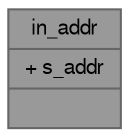 digraph "in_addr"
{
 // LATEX_PDF_SIZE
  bgcolor="transparent";
  edge [fontname=FreeSans,fontsize=10,labelfontname=FreeSans,labelfontsize=10];
  node [fontname=FreeSans,fontsize=10,shape=box,height=0.2,width=0.4];
  Node1 [shape=record,label="{in_addr\n|+ s_addr\l|}",height=0.2,width=0.4,color="gray40", fillcolor="grey60", style="filled", fontcolor="black",tooltip="IPv4 address representation."];
}
